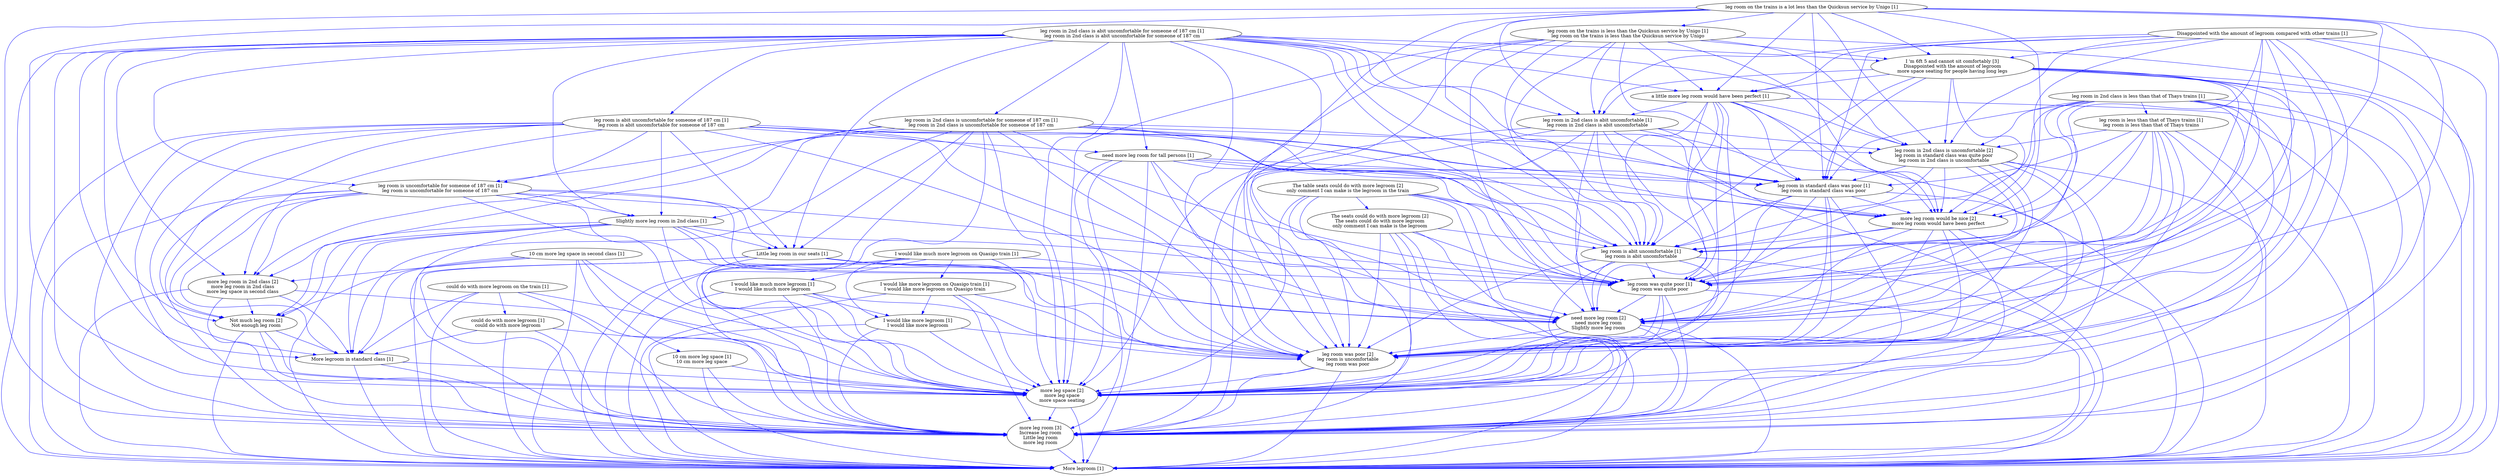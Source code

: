 digraph collapsedGraph {
"The table seats could do with more legroom [2]\nonly comment I can make is the legroom in the train""The seats could do with more legroom [2]\nThe seats could do with more legroom\nonly comment I can make is the legroom""more leg room in 2nd class [2]\nmore leg room in 2nd class\nmore leg space in second class""leg room in 2nd class is uncomfortable [2]\nleg room in standard class was quite poor\nleg room in 2nd class is uncomfortable""I 'm 6ft 5 and cannot sit comfortably [3]\nDisappointed with the amount of legroom\nmore space seating for people having long legs""Not much leg room [2]\nNot enough leg room""need more leg room [2]\nneed more leg room\nSlightly more leg room""more leg room [3]\nIncrease leg room\nLittle leg room\nmore leg room""more leg room would be nice [2]\nmore leg room would have been perfect""more leg space [2]\nmore leg space\nmore space seating""leg room was poor [2]\nleg room is uncomfortable\nleg room was poor""10 cm more leg space in second class [1]""10 cm more leg space [1]\n10 cm more leg space""Disappointed with the amount of legroom compared with other trains [1]""I would like much more legroom on Quasigo train [1]""I would like more legroom on Quasigo train [1]\nI would like more legroom on Quasigo train""I would like more legroom [1]\nI would like more legroom""I would like much more legroom [1]\nI would like much more legroom""Little leg room in our seats [1]""More legroom [1]""More legroom in standard class [1]""Slightly more leg room in 2nd class [1]""a little more leg room would have been perfect [1]""could do with more legroom on the train [1]""could do with more legroom [1]\ncould do with more legroom""leg room in 2nd class is abit uncomfortable for someone of 187 cm [1]\nleg room in 2nd class is abit uncomfortable for someone of 187 cm""leg room is abit uncomfortable for someone of 187 cm [1]\nleg room is abit uncomfortable for someone of 187 cm""leg room is abit uncomfortable [1]\nleg room is abit uncomfortable""leg room is uncomfortable for someone of 187 cm [1]\nleg room is uncomfortable for someone of 187 cm""leg room in 2nd class is abit uncomfortable [1]\nleg room in 2nd class is abit uncomfortable""leg room in 2nd class is uncomfortable for someone of 187 cm [1]\nleg room in 2nd class is uncomfortable for someone of 187 cm""leg room in 2nd class is less than that of Thays trains [1]""leg room is less than that of Thays trains [1]\nleg room is less than that of Thays trains""leg room in standard class was poor [1]\nleg room in standard class was poor""leg room was quite poor [1]\nleg room was quite poor""leg room on the trains is a lot less than the Quicksun service by Unigo [1]""leg room on the trains is less than the Quicksun service by Unigo [1]\nleg room on the trains is less than the Quicksun service by Unigo""need more leg room for tall persons [1]""leg room in standard class was poor [1]\nleg room in standard class was poor" -> "need more leg room [2]\nneed more leg room\nSlightly more leg room" [color=blue]
"leg room in standard class was poor [1]\nleg room in standard class was poor" -> "more leg room would be nice [2]\nmore leg room would have been perfect" [color=blue]
"Little leg room in our seats [1]" -> "leg room was poor [2]\nleg room is uncomfortable\nleg room was poor" [color=blue]
"Little leg room in our seats [1]" -> "need more leg room [2]\nneed more leg room\nSlightly more leg room" [color=blue]
"leg room in 2nd class is abit uncomfortable [1]\nleg room in 2nd class is abit uncomfortable" -> "need more leg room [2]\nneed more leg room\nSlightly more leg room" [color=blue]
"leg room in 2nd class is abit uncomfortable [1]\nleg room in 2nd class is abit uncomfortable" -> "leg room was poor [2]\nleg room is uncomfortable\nleg room was poor" [color=blue]
"Not much leg room [2]\nNot enough leg room" -> "More legroom [1]" [color=blue]
"leg room is abit uncomfortable for someone of 187 cm [1]\nleg room is abit uncomfortable for someone of 187 cm" -> "leg room was poor [2]\nleg room is uncomfortable\nleg room was poor" [color=blue]
"leg room in standard class was poor [1]\nleg room in standard class was poor" -> "More legroom [1]" [color=blue]
"Not much leg room [2]\nNot enough leg room" -> "more leg room [3]\nIncrease leg room\nLittle leg room\nmore leg room" [color=blue]
"leg room in 2nd class is abit uncomfortable [1]\nleg room in 2nd class is abit uncomfortable" -> "more leg room [3]\nIncrease leg room\nLittle leg room\nmore leg room" [color=blue]
"Not much leg room [2]\nNot enough leg room" -> "More legroom in standard class [1]" [color=blue]
"leg room was poor [2]\nleg room is uncomfortable\nleg room was poor" -> "more leg room [3]\nIncrease leg room\nLittle leg room\nmore leg room" [color=blue]
"leg room was poor [2]\nleg room is uncomfortable\nleg room was poor" -> "more leg space [2]\nmore leg space\nmore space seating" [color=blue]
"leg room in 2nd class is abit uncomfortable [1]\nleg room in 2nd class is abit uncomfortable" -> "More legroom [1]" [color=blue]
"I would like much more legroom [1]\nI would like much more legroom" -> "more leg space [2]\nmore leg space\nmore space seating" [color=blue]
"leg room in standard class was poor [1]\nleg room in standard class was poor" -> "more leg room [3]\nIncrease leg room\nLittle leg room\nmore leg room" [color=blue]
"Disappointed with the amount of legroom compared with other trains [1]" -> "more leg space [2]\nmore leg space\nmore space seating" [color=blue]
"leg room in 2nd class is uncomfortable for someone of 187 cm [1]\nleg room in 2nd class is uncomfortable for someone of 187 cm" -> "more leg space [2]\nmore leg space\nmore space seating" [color=blue]
"more leg room would be nice [2]\nmore leg room would have been perfect" -> "need more leg room [2]\nneed more leg room\nSlightly more leg room" [color=blue]
"more leg room would be nice [2]\nmore leg room would have been perfect" -> "leg room was poor [2]\nleg room is uncomfortable\nleg room was poor" [color=blue]
"leg room in 2nd class is uncomfortable for someone of 187 cm [1]\nleg room in 2nd class is uncomfortable for someone of 187 cm" -> "more leg room [3]\nIncrease leg room\nLittle leg room\nmore leg room" [color=blue]
"more leg room would be nice [2]\nmore leg room would have been perfect" -> "leg room is abit uncomfortable [1]\nleg room is abit uncomfortable" [color=blue]
"I would like much more legroom [1]\nI would like much more legroom" -> "more leg room [3]\nIncrease leg room\nLittle leg room\nmore leg room" [color=blue]
"I would like much more legroom [1]\nI would like much more legroom" -> "More legroom [1]" [color=blue]
"need more leg room [2]\nneed more leg room\nSlightly more leg room" -> "More legroom [1]" [color=blue]
"I 'm 6ft 5 and cannot sit comfortably [3]\nDisappointed with the amount of legroom\nmore space seating for people having long legs" -> "leg room is abit uncomfortable [1]\nleg room is abit uncomfortable" [color=blue]
"leg room was quite poor [1]\nleg room was quite poor" -> "more leg room [3]\nIncrease leg room\nLittle leg room\nmore leg room" [color=blue]
"leg room was quite poor [1]\nleg room was quite poor" -> "leg room was poor [2]\nleg room is uncomfortable\nleg room was poor" [color=blue]
"leg room was quite poor [1]\nleg room was quite poor" -> "more leg space [2]\nmore leg space\nmore space seating" [color=blue]
"I 'm 6ft 5 and cannot sit comfortably [3]\nDisappointed with the amount of legroom\nmore space seating for people having long legs" -> "need more leg room [2]\nneed more leg room\nSlightly more leg room" [color=blue]
"need more leg room [2]\nneed more leg room\nSlightly more leg room" -> "more leg room [3]\nIncrease leg room\nLittle leg room\nmore leg room" [color=blue]
"I 'm 6ft 5 and cannot sit comfortably [3]\nDisappointed with the amount of legroom\nmore space seating for people having long legs" -> "leg room was poor [2]\nleg room is uncomfortable\nleg room was poor" [color=blue]
"could do with more legroom on the train [1]" -> "more leg room [3]\nIncrease leg room\nLittle leg room\nmore leg room" [color=blue]
"leg room in 2nd class is uncomfortable for someone of 187 cm [1]\nleg room in 2nd class is uncomfortable for someone of 187 cm" -> "need more leg room [2]\nneed more leg room\nSlightly more leg room" [color=blue]
"could do with more legroom on the train [1]" -> "more leg space [2]\nmore leg space\nmore space seating" [color=blue]
"I would like more legroom [1]\nI would like more legroom" -> "more leg space [2]\nmore leg space\nmore space seating" [color=blue]
"need more leg room for tall persons [1]" -> "more leg room [3]\nIncrease leg room\nLittle leg room\nmore leg room" [color=blue]
"need more leg room for tall persons [1]" -> "More legroom [1]" [color=blue]
"could do with more legroom on the train [1]" -> "More legroom in standard class [1]" [color=blue]
"leg room in 2nd class is less than that of Thays trains [1]" -> "leg room is abit uncomfortable [1]\nleg room is abit uncomfortable" [color=blue]
"could do with more legroom on the train [1]" -> "More legroom [1]" [color=blue]
"leg room is abit uncomfortable for someone of 187 cm [1]\nleg room is abit uncomfortable for someone of 187 cm" -> "more leg space [2]\nmore leg space\nmore space seating" [color=blue]
"10 cm more leg space in second class [1]" -> "Not much leg room [2]\nNot enough leg room" [color=blue]
"leg room is abit uncomfortable for someone of 187 cm [1]\nleg room is abit uncomfortable for someone of 187 cm" -> "more leg room [3]\nIncrease leg room\nLittle leg room\nmore leg room" [color=blue]
"I would like more legroom [1]\nI would like more legroom" -> "More legroom [1]" [color=blue]
"leg room in 2nd class is less than that of Thays trains [1]" -> "need more leg room [2]\nneed more leg room\nSlightly more leg room" [color=blue]
"I would like more legroom [1]\nI would like more legroom" -> "more leg room [3]\nIncrease leg room\nLittle leg room\nmore leg room" [color=blue]
"The seats could do with more legroom [2]\nThe seats could do with more legroom\nonly comment I can make is the legroom" -> "more leg space [2]\nmore leg space\nmore space seating" [color=blue]
"need more leg room for tall persons [1]" -> "leg room in standard class was poor [1]\nleg room in standard class was poor" [color=blue]
"10 cm more leg space in second class [1]" -> "More legroom [1]" [color=blue]
"Disappointed with the amount of legroom compared with other trains [1]" -> "leg room is abit uncomfortable [1]\nleg room is abit uncomfortable" [color=blue]
"need more leg room for tall persons [1]" -> "leg room was quite poor [1]\nleg room was quite poor" [color=blue]
"10 cm more leg space in second class [1]" -> "more leg room [3]\nIncrease leg room\nLittle leg room\nmore leg room" [color=blue]
"Disappointed with the amount of legroom compared with other trains [1]" -> "leg room was poor [2]\nleg room is uncomfortable\nleg room was poor" [color=blue]
"Disappointed with the amount of legroom compared with other trains [1]" -> "need more leg room [2]\nneed more leg room\nSlightly more leg room" [color=blue]
"leg room is abit uncomfortable for someone of 187 cm [1]\nleg room is abit uncomfortable for someone of 187 cm" -> "need more leg room [2]\nneed more leg room\nSlightly more leg room" [color=blue]
"10 cm more leg space in second class [1]" -> "More legroom in standard class [1]" [color=blue]
"leg room is abit uncomfortable [1]\nleg room is abit uncomfortable" -> "leg room was poor [2]\nleg room is uncomfortable\nleg room was poor" [color=blue]
"leg room is abit uncomfortable [1]\nleg room is abit uncomfortable" -> "need more leg room [2]\nneed more leg room\nSlightly more leg room" [color=blue]
"The seats could do with more legroom [2]\nThe seats could do with more legroom\nonly comment I can make is the legroom" -> "More legroom [1]" [color=blue]
"The seats could do with more legroom [2]\nThe seats could do with more legroom\nonly comment I can make is the legroom" -> "leg room is abit uncomfortable [1]\nleg room is abit uncomfortable" [color=blue]
"The seats could do with more legroom [2]\nThe seats could do with more legroom\nonly comment I can make is the legroom" -> "leg room was poor [2]\nleg room is uncomfortable\nleg room was poor" [color=blue]
"The seats could do with more legroom [2]\nThe seats could do with more legroom\nonly comment I can make is the legroom" -> "need more leg room [2]\nneed more leg room\nSlightly more leg room" [color=blue]
"leg room is abit uncomfortable for someone of 187 cm [1]\nleg room is abit uncomfortable for someone of 187 cm" -> "leg room was quite poor [1]\nleg room was quite poor" [color=blue]
"leg room is abit uncomfortable for someone of 187 cm [1]\nleg room is abit uncomfortable for someone of 187 cm" -> "leg room in standard class was poor [1]\nleg room in standard class was poor" [color=blue]
"a little more leg room would have been perfect [1]" -> "need more leg room [2]\nneed more leg room\nSlightly more leg room" [color=blue]
"a little more leg room would have been perfect [1]" -> "leg room was poor [2]\nleg room is uncomfortable\nleg room was poor" [color=blue]
"a little more leg room would have been perfect [1]" -> "leg room is abit uncomfortable [1]\nleg room is abit uncomfortable" [color=blue]
"leg room on the trains is less than the Quicksun service by Unigo [1]\nleg room on the trains is less than the Quicksun service by Unigo" -> "need more leg room [2]\nneed more leg room\nSlightly more leg room" [color=blue]
"Not much leg room [2]\nNot enough leg room" -> "more leg space [2]\nmore leg space\nmore space seating" [color=blue]
"leg room was poor [2]\nleg room is uncomfortable\nleg room was poor" -> "More legroom [1]" [color=blue]
"leg room is abit uncomfortable for someone of 187 cm [1]\nleg room is abit uncomfortable for someone of 187 cm" -> "more leg room would be nice [2]\nmore leg room would have been perfect" [color=blue]
"leg room is abit uncomfortable for someone of 187 cm [1]\nleg room is abit uncomfortable for someone of 187 cm" -> "need more leg room for tall persons [1]" [color=blue]
"leg room on the trains is less than the Quicksun service by Unigo [1]\nleg room on the trains is less than the Quicksun service by Unigo" -> "leg room is abit uncomfortable [1]\nleg room is abit uncomfortable" [color=blue]
"leg room on the trains is less than the Quicksun service by Unigo [1]\nleg room on the trains is less than the Quicksun service by Unigo" -> "I 'm 6ft 5 and cannot sit comfortably [3]\nDisappointed with the amount of legroom\nmore space seating for people having long legs" [color=blue]
"leg room on the trains is less than the Quicksun service by Unigo [1]\nleg room on the trains is less than the Quicksun service by Unigo" -> "more leg room would be nice [2]\nmore leg room would have been perfect" [color=blue]
"Slightly more leg room in 2nd class [1]" -> "more leg room [3]\nIncrease leg room\nLittle leg room\nmore leg room" [color=blue]
"Slightly more leg room in 2nd class [1]" -> "More legroom [1]" [color=blue]
"Slightly more leg room in 2nd class [1]" -> "Little leg room in our seats [1]" [color=blue]
"leg room on the trains is less than the Quicksun service by Unigo [1]\nleg room on the trains is less than the Quicksun service by Unigo" -> "leg room in 2nd class is uncomfortable [2]\nleg room in standard class was quite poor\nleg room in 2nd class is uncomfortable" [color=blue]
"leg room on the trains is less than the Quicksun service by Unigo [1]\nleg room on the trains is less than the Quicksun service by Unigo" -> "leg room in 2nd class is abit uncomfortable [1]\nleg room in 2nd class is abit uncomfortable" [color=blue]
"leg room on the trains is less than the Quicksun service by Unigo [1]\nleg room on the trains is less than the Quicksun service by Unigo" -> "more leg room [3]\nIncrease leg room\nLittle leg room\nmore leg room" [color=blue]
"leg room on the trains is less than the Quicksun service by Unigo [1]\nleg room on the trains is less than the Quicksun service by Unigo" -> "more leg space [2]\nmore leg space\nmore space seating" [color=blue]
"leg room on the trains is less than the Quicksun service by Unigo [1]\nleg room on the trains is less than the Quicksun service by Unigo" -> "leg room was poor [2]\nleg room is uncomfortable\nleg room was poor" [color=blue]
"Slightly more leg room in 2nd class [1]" -> "leg room was poor [2]\nleg room is uncomfortable\nleg room was poor" [color=blue]
"Slightly more leg room in 2nd class [1]" -> "leg room was quite poor [1]\nleg room was quite poor" [color=blue]
"leg room in 2nd class is abit uncomfortable for someone of 187 cm [1]\nleg room in 2nd class is abit uncomfortable for someone of 187 cm" -> "need more leg room [2]\nneed more leg room\nSlightly more leg room" [color=blue]
"leg room in 2nd class is abit uncomfortable for someone of 187 cm [1]\nleg room in 2nd class is abit uncomfortable for someone of 187 cm" -> "leg room was poor [2]\nleg room is uncomfortable\nleg room was poor" [color=blue]
"a little more leg room would have been perfect [1]" -> "more leg space [2]\nmore leg space\nmore space seating" [color=blue]
"I 'm 6ft 5 and cannot sit comfortably [3]\nDisappointed with the amount of legroom\nmore space seating for people having long legs" -> "leg room in standard class was poor [1]\nleg room in standard class was poor" [color=blue]
"10 cm more leg space in second class [1]" -> "more leg space [2]\nmore leg space\nmore space seating" [color=blue]
"a little more leg room would have been perfect [1]" -> "leg room in 2nd class is uncomfortable [2]\nleg room in standard class was quite poor\nleg room in 2nd class is uncomfortable" [color=blue]
"a little more leg room would have been perfect [1]" -> "leg room in 2nd class is abit uncomfortable [1]\nleg room in 2nd class is abit uncomfortable" [color=blue]
"Slightly more leg room in 2nd class [1]" -> "need more leg room [2]\nneed more leg room\nSlightly more leg room" [color=blue]
"more leg room in 2nd class [2]\nmore leg room in 2nd class\nmore leg space in second class" -> "Not much leg room [2]\nNot enough leg room" [color=blue]
"need more leg room for tall persons [1]" -> "more leg room would be nice [2]\nmore leg room would have been perfect" [color=blue]
"I would like more legroom [1]\nI would like more legroom" -> "leg room was poor [2]\nleg room is uncomfortable\nleg room was poor" [color=blue]
"10 cm more leg space in second class [1]" -> "more leg room in 2nd class [2]\nmore leg room in 2nd class\nmore leg space in second class" [color=blue]
"more leg room in 2nd class [2]\nmore leg room in 2nd class\nmore leg space in second class" -> "More legroom in standard class [1]" [color=blue]
"more leg room in 2nd class [2]\nmore leg room in 2nd class\nmore leg space in second class" -> "more leg room [3]\nIncrease leg room\nLittle leg room\nmore leg room" [color=blue]
"need more leg room for tall persons [1]" -> "leg room was poor [2]\nleg room is uncomfortable\nleg room was poor" [color=blue]
"need more leg room for tall persons [1]" -> "more leg space [2]\nmore leg space\nmore space seating" [color=blue]
"I would like more legroom on Quasigo train [1]\nI would like more legroom on Quasigo train" -> "more leg space [2]\nmore leg space\nmore space seating" [color=blue]
"Slightly more leg room in 2nd class [1]" -> "more leg space [2]\nmore leg space\nmore space seating" [color=blue]
"more leg room in 2nd class [2]\nmore leg room in 2nd class\nmore leg space in second class" -> "More legroom [1]" [color=blue]
"a little more leg room would have been perfect [1]" -> "leg room in standard class was poor [1]\nleg room in standard class was poor" [color=blue]
"a little more leg room would have been perfect [1]" -> "leg room was quite poor [1]\nleg room was quite poor" [color=blue]
"I 'm 6ft 5 and cannot sit comfortably [3]\nDisappointed with the amount of legroom\nmore space seating for people having long legs" -> "leg room in 2nd class is uncomfortable [2]\nleg room in standard class was quite poor\nleg room in 2nd class is uncomfortable" [color=blue]
"I 'm 6ft 5 and cannot sit comfortably [3]\nDisappointed with the amount of legroom\nmore space seating for people having long legs" -> "leg room in 2nd class is abit uncomfortable [1]\nleg room in 2nd class is abit uncomfortable" [color=blue]
"I would like more legroom on Quasigo train [1]\nI would like more legroom on Quasigo train" -> "More legroom [1]" [color=blue]
"a little more leg room would have been perfect [1]" -> "more leg room would be nice [2]\nmore leg room would have been perfect" [color=blue]
"I would like more legroom on Quasigo train [1]\nI would like more legroom on Quasigo train" -> "more leg room [3]\nIncrease leg room\nLittle leg room\nmore leg room" [color=blue]
"leg room was quite poor [1]\nleg room was quite poor" -> "need more leg room [2]\nneed more leg room\nSlightly more leg room" [color=blue]
"more leg room in 2nd class [2]\nmore leg room in 2nd class\nmore leg space in second class" -> "more leg space [2]\nmore leg space\nmore space seating" [color=blue]
"more leg room [3]\nIncrease leg room\nLittle leg room\nmore leg room" -> "More legroom [1]" [color=blue]
"The table seats could do with more legroom [2]\nonly comment I can make is the legroom in the train" -> "leg room was poor [2]\nleg room is uncomfortable\nleg room was poor" [color=blue]
"The table seats could do with more legroom [2]\nonly comment I can make is the legroom in the train" -> "more leg room [3]\nIncrease leg room\nLittle leg room\nmore leg room" [color=blue]
"leg room on the trains is less than the Quicksun service by Unigo [1]\nleg room on the trains is less than the Quicksun service by Unigo" -> "More legroom [1]" [color=blue]
"leg room was quite poor [1]\nleg room was quite poor" -> "More legroom [1]" [color=blue]
"I would like much more legroom [1]\nI would like much more legroom" -> "leg room was poor [2]\nleg room is uncomfortable\nleg room was poor" [color=blue]
"a little more leg room would have been perfect [1]" -> "more leg room [3]\nIncrease leg room\nLittle leg room\nmore leg room" [color=blue]
"a little more leg room would have been perfect [1]" -> "More legroom [1]" [color=blue]
"leg room on the trains is less than the Quicksun service by Unigo [1]\nleg room on the trains is less than the Quicksun service by Unigo" -> "leg room was quite poor [1]\nleg room was quite poor" [color=blue]
"leg room on the trains is less than the Quicksun service by Unigo [1]\nleg room on the trains is less than the Quicksun service by Unigo" -> "a little more leg room would have been perfect [1]" [color=blue]
"leg room on the trains is less than the Quicksun service by Unigo [1]\nleg room on the trains is less than the Quicksun service by Unigo" -> "leg room in standard class was poor [1]\nleg room in standard class was poor" [color=blue]
"I would like more legroom on Quasigo train [1]\nI would like more legroom on Quasigo train" -> "leg room was poor [2]\nleg room is uncomfortable\nleg room was poor" [color=blue]
"I would like much more legroom on Quasigo train [1]" -> "more leg space [2]\nmore leg space\nmore space seating" [color=blue]
"leg room in 2nd class is uncomfortable [2]\nleg room in standard class was quite poor\nleg room in 2nd class is uncomfortable" -> "more leg room [3]\nIncrease leg room\nLittle leg room\nmore leg room" [color=blue]
"leg room in 2nd class is uncomfortable [2]\nleg room in standard class was quite poor\nleg room in 2nd class is uncomfortable" -> "more leg space [2]\nmore leg space\nmore space seating" [color=blue]
"I would like much more legroom on Quasigo train [1]" -> "more leg room [3]\nIncrease leg room\nLittle leg room\nmore leg room" [color=blue]
"leg room on the trains is a lot less than the Quicksun service by Unigo [1]" -> "leg room is abit uncomfortable [1]\nleg room is abit uncomfortable" [color=blue]
"The table seats could do with more legroom [2]\nonly comment I can make is the legroom in the train" -> "The seats could do with more legroom [2]\nThe seats could do with more legroom\nonly comment I can make is the legroom" [color=blue]
"I would like much more legroom on Quasigo train [1]" -> "More legroom [1]" [color=blue]
"leg room in 2nd class is less than that of Thays trains [1]" -> "more leg room [3]\nIncrease leg room\nLittle leg room\nmore leg room" [color=blue]
"leg room on the trains is a lot less than the Quicksun service by Unigo [1]" -> "need more leg room [2]\nneed more leg room\nSlightly more leg room" [color=blue]
"leg room in 2nd class is less than that of Thays trains [1]" -> "More legroom [1]" [color=blue]
"I 'm 6ft 5 and cannot sit comfortably [3]\nDisappointed with the amount of legroom\nmore space seating for people having long legs" -> "a little more leg room would have been perfect [1]" [color=blue]
"more leg room would be nice [2]\nmore leg room would have been perfect" -> "More legroom [1]" [color=blue]
"more leg room would be nice [2]\nmore leg room would have been perfect" -> "more leg room [3]\nIncrease leg room\nLittle leg room\nmore leg room" [color=blue]
"could do with more legroom [1]\ncould do with more legroom" -> "more leg space [2]\nmore leg space\nmore space seating" [color=blue]
"The seats could do with more legroom [2]\nThe seats could do with more legroom\nonly comment I can make is the legroom" -> "leg room was quite poor [1]\nleg room was quite poor" [color=blue]
"leg room in 2nd class is uncomfortable [2]\nleg room in standard class was quite poor\nleg room in 2nd class is uncomfortable" -> "leg room was quite poor [1]\nleg room was quite poor" [color=blue]
"The table seats could do with more legroom [2]\nonly comment I can make is the legroom in the train" -> "leg room was quite poor [1]\nleg room was quite poor" [color=blue]
"leg room in 2nd class is uncomfortable for someone of 187 cm [1]\nleg room in 2nd class is uncomfortable for someone of 187 cm" -> "leg room was poor [2]\nleg room is uncomfortable\nleg room was poor" [color=blue]
"could do with more legroom [1]\ncould do with more legroom" -> "more leg room [3]\nIncrease leg room\nLittle leg room\nmore leg room" [color=blue]
"leg room in 2nd class is less than that of Thays trains [1]" -> "leg room was quite poor [1]\nleg room was quite poor" [color=blue]
"leg room in 2nd class is uncomfortable [2]\nleg room in standard class was quite poor\nleg room in 2nd class is uncomfortable" -> "leg room in standard class was poor [1]\nleg room in standard class was poor" [color=blue]
"leg room in 2nd class is less than that of Thays trains [1]" -> "leg room in standard class was poor [1]\nleg room in standard class was poor" [color=blue]
"I 'm 6ft 5 and cannot sit comfortably [3]\nDisappointed with the amount of legroom\nmore space seating for people having long legs" -> "more leg space [2]\nmore leg space\nmore space seating" [color=blue]
"leg room on the trains is a lot less than the Quicksun service by Unigo [1]" -> "more leg room would be nice [2]\nmore leg room would have been perfect" [color=blue]
"more leg room would be nice [2]\nmore leg room would have been perfect" -> "leg room was quite poor [1]\nleg room was quite poor" [color=blue]
"leg room on the trains is a lot less than the Quicksun service by Unigo [1]" -> "I 'm 6ft 5 and cannot sit comfortably [3]\nDisappointed with the amount of legroom\nmore space seating for people having long legs" [color=blue]
"I 'm 6ft 5 and cannot sit comfortably [3]\nDisappointed with the amount of legroom\nmore space seating for people having long legs" -> "more leg room [3]\nIncrease leg room\nLittle leg room\nmore leg room" [color=blue]
"leg room is less than that of Thays trains [1]\nleg room is less than that of Thays trains" -> "leg room was poor [2]\nleg room is uncomfortable\nleg room was poor" [color=blue]
"leg room is less than that of Thays trains [1]\nleg room is less than that of Thays trains" -> "more leg space [2]\nmore leg space\nmore space seating" [color=blue]
"The seats could do with more legroom [2]\nThe seats could do with more legroom\nonly comment I can make is the legroom" -> "more leg room [3]\nIncrease leg room\nLittle leg room\nmore leg room" [color=blue]
"leg room is less than that of Thays trains [1]\nleg room is less than that of Thays trains" -> "leg room is abit uncomfortable [1]\nleg room is abit uncomfortable" [color=blue]
"leg room on the trains is a lot less than the Quicksun service by Unigo [1]" -> "leg room was poor [2]\nleg room is uncomfortable\nleg room was poor" [color=blue]
"leg room in 2nd class is uncomfortable [2]\nleg room in standard class was quite poor\nleg room in 2nd class is uncomfortable" -> "more leg room would be nice [2]\nmore leg room would have been perfect" [color=blue]
"leg room in 2nd class is less than that of Thays trains [1]" -> "more leg room would be nice [2]\nmore leg room would have been perfect" [color=blue]
"leg room is less than that of Thays trains [1]\nleg room is less than that of Thays trains" -> "leg room in 2nd class is uncomfortable [2]\nleg room in standard class was quite poor\nleg room in 2nd class is uncomfortable" [color=blue]
"leg room in 2nd class is uncomfortable [2]\nleg room in standard class was quite poor\nleg room in 2nd class is uncomfortable" -> "need more leg room [2]\nneed more leg room\nSlightly more leg room" [color=blue]
"leg room is less than that of Thays trains [1]\nleg room is less than that of Thays trains" -> "more leg room [3]\nIncrease leg room\nLittle leg room\nmore leg room" [color=blue]
"leg room on the trains is a lot less than the Quicksun service by Unigo [1]" -> "more leg space [2]\nmore leg space\nmore space seating" [color=blue]
"leg room on the trains is a lot less than the Quicksun service by Unigo [1]" -> "more leg room [3]\nIncrease leg room\nLittle leg room\nmore leg room" [color=blue]
"leg room on the trains is a lot less than the Quicksun service by Unigo [1]" -> "leg room in 2nd class is abit uncomfortable [1]\nleg room in 2nd class is abit uncomfortable" [color=blue]
"leg room on the trains is a lot less than the Quicksun service by Unigo [1]" -> "leg room in 2nd class is uncomfortable [2]\nleg room in standard class was quite poor\nleg room in 2nd class is uncomfortable" [color=blue]
"leg room in 2nd class is less than that of Thays trains [1]" -> "leg room was poor [2]\nleg room is uncomfortable\nleg room was poor" [color=blue]
"leg room in 2nd class is less than that of Thays trains [1]" -> "more leg space [2]\nmore leg space\nmore space seating" [color=blue]
"I would like much more legroom on Quasigo train [1]" -> "leg room was poor [2]\nleg room is uncomfortable\nleg room was poor" [color=blue]
"10 cm more leg space [1]\n10 cm more leg space" -> "More legroom [1]" [color=blue]
"10 cm more leg space [1]\n10 cm more leg space" -> "more leg room [3]\nIncrease leg room\nLittle leg room\nmore leg room" [color=blue]
"leg room on the trains is a lot less than the Quicksun service by Unigo [1]" -> "More legroom [1]" [color=blue]
"I 'm 6ft 5 and cannot sit comfortably [3]\nDisappointed with the amount of legroom\nmore space seating for people having long legs" -> "leg room was quite poor [1]\nleg room was quite poor" [color=blue]
"leg room is less than that of Thays trains [1]\nleg room is less than that of Thays trains" -> "need more leg room [2]\nneed more leg room\nSlightly more leg room" [color=blue]
"leg room in 2nd class is less than that of Thays trains [1]" -> "leg room in 2nd class is uncomfortable [2]\nleg room in standard class was quite poor\nleg room in 2nd class is uncomfortable" [color=blue]
"more leg space [2]\nmore leg space\nmore space seating" -> "more leg room [3]\nIncrease leg room\nLittle leg room\nmore leg room" [color=blue]
"more leg space [2]\nmore leg space\nmore space seating" -> "More legroom [1]" [color=blue]
"leg room on the trains is a lot less than the Quicksun service by Unigo [1]" -> "leg room in standard class was poor [1]\nleg room in standard class was poor" [color=blue]
"leg room on the trains is a lot less than the Quicksun service by Unigo [1]" -> "a little more leg room would have been perfect [1]" [color=blue]
"leg room on the trains is a lot less than the Quicksun service by Unigo [1]" -> "leg room was quite poor [1]\nleg room was quite poor" [color=blue]
"I 'm 6ft 5 and cannot sit comfortably [3]\nDisappointed with the amount of legroom\nmore space seating for people having long legs" -> "more leg room would be nice [2]\nmore leg room would have been perfect" [color=blue]
"I 'm 6ft 5 and cannot sit comfortably [3]\nDisappointed with the amount of legroom\nmore space seating for people having long legs" -> "More legroom [1]" [color=blue]
"leg room in standard class was poor [1]\nleg room in standard class was poor" -> "leg room is abit uncomfortable [1]\nleg room is abit uncomfortable" [color=blue]
"leg room in 2nd class is abit uncomfortable [1]\nleg room in 2nd class is abit uncomfortable" -> "more leg space [2]\nmore leg space\nmore space seating" [color=blue]
"The table seats could do with more legroom [2]\nonly comment I can make is the legroom in the train" -> "More legroom [1]" [color=blue]
"leg room in standard class was poor [1]\nleg room in standard class was poor" -> "more leg space [2]\nmore leg space\nmore space seating" [color=blue]
"leg room in 2nd class is abit uncomfortable [1]\nleg room in 2nd class is abit uncomfortable" -> "leg room in 2nd class is uncomfortable [2]\nleg room in standard class was quite poor\nleg room in 2nd class is uncomfortable" [color=blue]
"leg room in standard class was poor [1]\nleg room in standard class was poor" -> "leg room was poor [2]\nleg room is uncomfortable\nleg room was poor" [color=blue]
"leg room is abit uncomfortable for someone of 187 cm [1]\nleg room is abit uncomfortable for someone of 187 cm" -> "More legroom [1]" [color=blue]
"Little leg room in our seats [1]" -> "leg room was quite poor [1]\nleg room was quite poor" [color=blue]
"The table seats could do with more legroom [2]\nonly comment I can make is the legroom in the train" -> "more leg space [2]\nmore leg space\nmore space seating" [color=blue]
"Little leg room in our seats [1]" -> "more leg room [3]\nIncrease leg room\nLittle leg room\nmore leg room" [color=blue]
"Little leg room in our seats [1]" -> "More legroom [1]" [color=blue]
"More legroom in standard class [1]" -> "more leg room [3]\nIncrease leg room\nLittle leg room\nmore leg room" [color=blue]
"More legroom in standard class [1]" -> "more leg space [2]\nmore leg space\nmore space seating" [color=blue]
"leg room is uncomfortable for someone of 187 cm [1]\nleg room is uncomfortable for someone of 187 cm" -> "leg room was quite poor [1]\nleg room was quite poor" [color=blue]
"The table seats could do with more legroom [2]\nonly comment I can make is the legroom in the train" -> "need more leg room [2]\nneed more leg room\nSlightly more leg room" [color=blue]
"The table seats could do with more legroom [2]\nonly comment I can make is the legroom in the train" -> "leg room is abit uncomfortable [1]\nleg room is abit uncomfortable" [color=blue]
"leg room in 2nd class is abit uncomfortable [1]\nleg room in 2nd class is abit uncomfortable" -> "leg room was quite poor [1]\nleg room was quite poor" [color=blue]
"leg room in 2nd class is abit uncomfortable [1]\nleg room in 2nd class is abit uncomfortable" -> "leg room in standard class was poor [1]\nleg room in standard class was poor" [color=blue]
"leg room in 2nd class is uncomfortable for someone of 187 cm [1]\nleg room in 2nd class is uncomfortable for someone of 187 cm" -> "Little leg room in our seats [1]" [color=blue]
"Little leg room in our seats [1]" -> "more leg space [2]\nmore leg space\nmore space seating" [color=blue]
"leg room in 2nd class is uncomfortable for someone of 187 cm [1]\nleg room in 2nd class is uncomfortable for someone of 187 cm" -> "More legroom [1]" [color=blue]
"leg room in 2nd class is uncomfortable for someone of 187 cm [1]\nleg room in 2nd class is uncomfortable for someone of 187 cm" -> "Slightly more leg room in 2nd class [1]" [color=blue]
"leg room is abit uncomfortable [1]\nleg room is abit uncomfortable" -> "leg room was quite poor [1]\nleg room was quite poor" [color=blue]
"leg room is uncomfortable for someone of 187 cm [1]\nleg room is uncomfortable for someone of 187 cm" -> "more leg room [3]\nIncrease leg room\nLittle leg room\nmore leg room" [color=blue]
"need more leg room for tall persons [1]" -> "need more leg room [2]\nneed more leg room\nSlightly more leg room" [color=blue]
"leg room is uncomfortable for someone of 187 cm [1]\nleg room is uncomfortable for someone of 187 cm" -> "More legroom [1]" [color=blue]
"leg room in 2nd class is abit uncomfortable [1]\nleg room in 2nd class is abit uncomfortable" -> "more leg room would be nice [2]\nmore leg room would have been perfect" [color=blue]
"leg room is uncomfortable for someone of 187 cm [1]\nleg room is uncomfortable for someone of 187 cm" -> "Slightly more leg room in 2nd class [1]" [color=blue]
"need more leg room for tall persons [1]" -> "leg room is abit uncomfortable [1]\nleg room is abit uncomfortable" [color=blue]
"need more leg room [2]\nneed more leg room\nSlightly more leg room" -> "more leg space [2]\nmore leg space\nmore space seating" [color=blue]
"leg room is uncomfortable for someone of 187 cm [1]\nleg room is uncomfortable for someone of 187 cm" -> "Little leg room in our seats [1]" [color=blue]
"leg room is uncomfortable for someone of 187 cm [1]\nleg room is uncomfortable for someone of 187 cm" -> "need more leg room [2]\nneed more leg room\nSlightly more leg room" [color=blue]
"leg room is uncomfortable for someone of 187 cm [1]\nleg room is uncomfortable for someone of 187 cm" -> "leg room was poor [2]\nleg room is uncomfortable\nleg room was poor" [color=blue]
"leg room is abit uncomfortable [1]\nleg room is abit uncomfortable" -> "More legroom [1]" [color=blue]
"leg room in 2nd class is uncomfortable for someone of 187 cm [1]\nleg room in 2nd class is uncomfortable for someone of 187 cm" -> "leg room was quite poor [1]\nleg room was quite poor" [color=blue]
"leg room is abit uncomfortable [1]\nleg room is abit uncomfortable" -> "more leg room [3]\nIncrease leg room\nLittle leg room\nmore leg room" [color=blue]
"10 cm more leg space [1]\n10 cm more leg space" -> "more leg space [2]\nmore leg space\nmore space seating" [color=blue]
"Disappointed with the amount of legroom compared with other trains [1]" -> "more leg room [3]\nIncrease leg room\nLittle leg room\nmore leg room" [color=blue]
"Disappointed with the amount of legroom compared with other trains [1]" -> "More legroom [1]" [color=blue]
"leg room is uncomfortable for someone of 187 cm [1]\nleg room is uncomfortable for someone of 187 cm" -> "more leg space [2]\nmore leg space\nmore space seating" [color=blue]
"leg room is less than that of Thays trains [1]\nleg room is less than that of Thays trains" -> "more leg room would be nice [2]\nmore leg room would have been perfect" [color=blue]
"leg room is abit uncomfortable [1]\nleg room is abit uncomfortable" -> "more leg space [2]\nmore leg space\nmore space seating" [color=blue]
"leg room in 2nd class is abit uncomfortable for someone of 187 cm [1]\nleg room in 2nd class is abit uncomfortable for someone of 187 cm" -> "more leg room would be nice [2]\nmore leg room would have been perfect" [color=blue]
"more leg room would be nice [2]\nmore leg room would have been perfect" -> "more leg space [2]\nmore leg space\nmore space seating" [color=blue]
"leg room in 2nd class is uncomfortable [2]\nleg room in standard class was quite poor\nleg room in 2nd class is uncomfortable" -> "More legroom [1]" [color=blue]
"leg room in 2nd class is uncomfortable [2]\nleg room in standard class was quite poor\nleg room in 2nd class is uncomfortable" -> "leg room was poor [2]\nleg room is uncomfortable\nleg room was poor" [color=blue]
"Disappointed with the amount of legroom compared with other trains [1]" -> "leg room in standard class was poor [1]\nleg room in standard class was poor" [color=blue]
"Disappointed with the amount of legroom compared with other trains [1]" -> "a little more leg room would have been perfect [1]" [color=blue]
"Disappointed with the amount of legroom compared with other trains [1]" -> "leg room was quite poor [1]\nleg room was quite poor" [color=blue]
"leg room is less than that of Thays trains [1]\nleg room is less than that of Thays trains" -> "leg room in standard class was poor [1]\nleg room in standard class was poor" [color=blue]
"could do with more legroom [1]\ncould do with more legroom" -> "More legroom [1]" [color=blue]
"leg room is less than that of Thays trains [1]\nleg room is less than that of Thays trains" -> "leg room was quite poor [1]\nleg room was quite poor" [color=blue]
"leg room in 2nd class is abit uncomfortable for someone of 187 cm [1]\nleg room in 2nd class is abit uncomfortable for someone of 187 cm" -> "I 'm 6ft 5 and cannot sit comfortably [3]\nDisappointed with the amount of legroom\nmore space seating for people having long legs" [color=blue]
"leg room in 2nd class is abit uncomfortable for someone of 187 cm [1]\nleg room in 2nd class is abit uncomfortable for someone of 187 cm" -> "more leg space [2]\nmore leg space\nmore space seating" [color=blue]
"leg room in 2nd class is abit uncomfortable for someone of 187 cm [1]\nleg room in 2nd class is abit uncomfortable for someone of 187 cm" -> "more leg room [3]\nIncrease leg room\nLittle leg room\nmore leg room" [color=blue]
"leg room in 2nd class is abit uncomfortable for someone of 187 cm [1]\nleg room in 2nd class is abit uncomfortable for someone of 187 cm" -> "leg room in 2nd class is uncomfortable [2]\nleg room in standard class was quite poor\nleg room in 2nd class is uncomfortable" [color=blue]
"could do with more legroom [1]\ncould do with more legroom" -> "More legroom in standard class [1]" [color=blue]
"Disappointed with the amount of legroom compared with other trains [1]" -> "I 'm 6ft 5 and cannot sit comfortably [3]\nDisappointed with the amount of legroom\nmore space seating for people having long legs" [color=blue]
"Disappointed with the amount of legroom compared with other trains [1]" -> "more leg room would be nice [2]\nmore leg room would have been perfect" [color=blue]
"leg room is less than that of Thays trains [1]\nleg room is less than that of Thays trains" -> "More legroom [1]" [color=blue]
"leg room in 2nd class is abit uncomfortable for someone of 187 cm [1]\nleg room in 2nd class is abit uncomfortable for someone of 187 cm" -> "More legroom [1]" [color=blue]
"Disappointed with the amount of legroom compared with other trains [1]" -> "leg room in 2nd class is uncomfortable [2]\nleg room in standard class was quite poor\nleg room in 2nd class is uncomfortable" [color=blue]
"Disappointed with the amount of legroom compared with other trains [1]" -> "leg room in 2nd class is abit uncomfortable [1]\nleg room in 2nd class is abit uncomfortable" [color=blue]
"leg room in 2nd class is abit uncomfortable for someone of 187 cm [1]\nleg room in 2nd class is abit uncomfortable for someone of 187 cm" -> "leg room was quite poor [1]\nleg room was quite poor" [color=blue]
"leg room in 2nd class is abit uncomfortable for someone of 187 cm [1]\nleg room in 2nd class is abit uncomfortable for someone of 187 cm" -> "a little more leg room would have been perfect [1]" [color=blue]
"leg room in 2nd class is abit uncomfortable for someone of 187 cm [1]\nleg room in 2nd class is abit uncomfortable for someone of 187 cm" -> "leg room in standard class was poor [1]\nleg room in standard class was poor" [color=blue]
"10 cm more leg space in second class [1]" -> "10 cm more leg space [1]\n10 cm more leg space" [color=blue]
"I would like much more legroom on Quasigo train [1]" -> "I would like more legroom on Quasigo train [1]\nI would like more legroom on Quasigo train" [color=blue]
"I would like more legroom on Quasigo train [1]\nI would like more legroom on Quasigo train" -> "I would like more legroom [1]\nI would like more legroom" [color=blue]
"I would like much more legroom on Quasigo train [1]" -> "I would like much more legroom [1]\nI would like much more legroom" [color=blue]
"I would like much more legroom [1]\nI would like much more legroom" -> "I would like more legroom [1]\nI would like more legroom" [color=blue]
"I would like much more legroom on Quasigo train [1]" -> "I would like more legroom [1]\nI would like more legroom" [color=blue]
"More legroom in standard class [1]" -> "More legroom [1]" [color=blue]
"could do with more legroom on the train [1]" -> "could do with more legroom [1]\ncould do with more legroom" [color=blue]
"leg room in 2nd class is abit uncomfortable for someone of 187 cm [1]\nleg room in 2nd class is abit uncomfortable for someone of 187 cm" -> "leg room is abit uncomfortable for someone of 187 cm [1]\nleg room is abit uncomfortable for someone of 187 cm" [color=blue]
"leg room is abit uncomfortable for someone of 187 cm [1]\nleg room is abit uncomfortable for someone of 187 cm" -> "leg room is abit uncomfortable [1]\nleg room is abit uncomfortable" [color=blue]
"leg room is abit uncomfortable for someone of 187 cm [1]\nleg room is abit uncomfortable for someone of 187 cm" -> "leg room is uncomfortable for someone of 187 cm [1]\nleg room is uncomfortable for someone of 187 cm" [color=blue]
"leg room in 2nd class is abit uncomfortable for someone of 187 cm [1]\nleg room in 2nd class is abit uncomfortable for someone of 187 cm" -> "leg room in 2nd class is abit uncomfortable [1]\nleg room in 2nd class is abit uncomfortable" [color=blue]
"leg room in 2nd class is abit uncomfortable [1]\nleg room in 2nd class is abit uncomfortable" -> "leg room is abit uncomfortable [1]\nleg room is abit uncomfortable" [color=blue]
"leg room in 2nd class is abit uncomfortable for someone of 187 cm [1]\nleg room in 2nd class is abit uncomfortable for someone of 187 cm" -> "leg room in 2nd class is uncomfortable for someone of 187 cm [1]\nleg room in 2nd class is uncomfortable for someone of 187 cm" [color=blue]
"leg room in 2nd class is uncomfortable for someone of 187 cm [1]\nleg room in 2nd class is uncomfortable for someone of 187 cm" -> "leg room is uncomfortable for someone of 187 cm [1]\nleg room is uncomfortable for someone of 187 cm" [color=blue]
"leg room in 2nd class is abit uncomfortable for someone of 187 cm [1]\nleg room in 2nd class is abit uncomfortable for someone of 187 cm" -> "leg room is abit uncomfortable [1]\nleg room is abit uncomfortable" [color=blue]
"leg room in 2nd class is abit uncomfortable for someone of 187 cm [1]\nleg room in 2nd class is abit uncomfortable for someone of 187 cm" -> "leg room is uncomfortable for someone of 187 cm [1]\nleg room is uncomfortable for someone of 187 cm" [color=blue]
"leg room in 2nd class is less than that of Thays trains [1]" -> "leg room is less than that of Thays trains [1]\nleg room is less than that of Thays trains" [color=blue]
"leg room on the trains is a lot less than the Quicksun service by Unigo [1]" -> "leg room on the trains is less than the Quicksun service by Unigo [1]\nleg room on the trains is less than the Quicksun service by Unigo" [color=blue]
"Slightly more leg room in 2nd class [1]" -> "Not much leg room [2]\nNot enough leg room" [color=blue]
"Slightly more leg room in 2nd class [1]" -> "More legroom in standard class [1]" [color=blue]
"Slightly more leg room in 2nd class [1]" -> "more leg room in 2nd class [2]\nmore leg room in 2nd class\nmore leg space in second class" [color=blue]
"need more leg room [2]\nneed more leg room\nSlightly more leg room" -> "leg room was poor [2]\nleg room is uncomfortable\nleg room was poor" [color=blue]
"leg room in 2nd class is abit uncomfortable for someone of 187 cm [1]\nleg room in 2nd class is abit uncomfortable for someone of 187 cm" -> "Slightly more leg room in 2nd class [1]" [color=blue]
"leg room in 2nd class is abit uncomfortable for someone of 187 cm [1]\nleg room in 2nd class is abit uncomfortable for someone of 187 cm" -> "need more leg room for tall persons [1]" [color=blue]
"leg room in 2nd class is abit uncomfortable for someone of 187 cm [1]\nleg room in 2nd class is abit uncomfortable for someone of 187 cm" -> "Little leg room in our seats [1]" [color=blue]
"leg room is abit uncomfortable for someone of 187 cm [1]\nleg room is abit uncomfortable for someone of 187 cm" -> "Slightly more leg room in 2nd class [1]" [color=blue]
"leg room is abit uncomfortable for someone of 187 cm [1]\nleg room is abit uncomfortable for someone of 187 cm" -> "Little leg room in our seats [1]" [color=blue]
"leg room is uncomfortable for someone of 187 cm [1]\nleg room is uncomfortable for someone of 187 cm" -> "more leg room in 2nd class [2]\nmore leg room in 2nd class\nmore leg space in second class" [color=blue]
"leg room is uncomfortable for someone of 187 cm [1]\nleg room is uncomfortable for someone of 187 cm" -> "Not much leg room [2]\nNot enough leg room" [color=blue]
"leg room is uncomfortable for someone of 187 cm [1]\nleg room is uncomfortable for someone of 187 cm" -> "More legroom in standard class [1]" [color=blue]
"leg room in 2nd class is uncomfortable [2]\nleg room in standard class was quite poor\nleg room in 2nd class is uncomfortable" -> "leg room is abit uncomfortable [1]\nleg room is abit uncomfortable" [color=blue]
"leg room in 2nd class is uncomfortable for someone of 187 cm [1]\nleg room in 2nd class is uncomfortable for someone of 187 cm" -> "more leg room in 2nd class [2]\nmore leg room in 2nd class\nmore leg space in second class" [color=blue]
"leg room in 2nd class is uncomfortable for someone of 187 cm [1]\nleg room in 2nd class is uncomfortable for someone of 187 cm" -> "more leg room would be nice [2]\nmore leg room would have been perfect" [color=blue]
"leg room in 2nd class is uncomfortable for someone of 187 cm [1]\nleg room in 2nd class is uncomfortable for someone of 187 cm" -> "leg room in standard class was poor [1]\nleg room in standard class was poor" [color=blue]
"leg room in 2nd class is uncomfortable for someone of 187 cm [1]\nleg room in 2nd class is uncomfortable for someone of 187 cm" -> "leg room is abit uncomfortable [1]\nleg room is abit uncomfortable" [color=blue]
"leg room in 2nd class is uncomfortable for someone of 187 cm [1]\nleg room in 2nd class is uncomfortable for someone of 187 cm" -> "Not much leg room [2]\nNot enough leg room" [color=blue]
"leg room in 2nd class is uncomfortable for someone of 187 cm [1]\nleg room in 2nd class is uncomfortable for someone of 187 cm" -> "More legroom in standard class [1]" [color=blue]
"leg room in 2nd class is uncomfortable for someone of 187 cm [1]\nleg room in 2nd class is uncomfortable for someone of 187 cm" -> "leg room in 2nd class is uncomfortable [2]\nleg room in standard class was quite poor\nleg room in 2nd class is uncomfortable" [color=blue]
"leg room in standard class was poor [1]\nleg room in standard class was poor" -> "leg room was quite poor [1]\nleg room was quite poor" [color=blue]
"leg room in 2nd class is abit uncomfortable for someone of 187 cm [1]\nleg room in 2nd class is abit uncomfortable for someone of 187 cm" -> "more leg room in 2nd class [2]\nmore leg room in 2nd class\nmore leg space in second class" [color=blue]
"leg room in 2nd class is abit uncomfortable for someone of 187 cm [1]\nleg room in 2nd class is abit uncomfortable for someone of 187 cm" -> "Not much leg room [2]\nNot enough leg room" [color=blue]
"leg room in 2nd class is abit uncomfortable for someone of 187 cm [1]\nleg room in 2nd class is abit uncomfortable for someone of 187 cm" -> "More legroom in standard class [1]" [color=blue]
"leg room is abit uncomfortable for someone of 187 cm [1]\nleg room is abit uncomfortable for someone of 187 cm" -> "more leg room in 2nd class [2]\nmore leg room in 2nd class\nmore leg space in second class" [color=blue]
"leg room is abit uncomfortable for someone of 187 cm [1]\nleg room is abit uncomfortable for someone of 187 cm" -> "Not much leg room [2]\nNot enough leg room" [color=blue]
"leg room is abit uncomfortable for someone of 187 cm [1]\nleg room is abit uncomfortable for someone of 187 cm" -> "More legroom in standard class [1]" [color=blue]
}